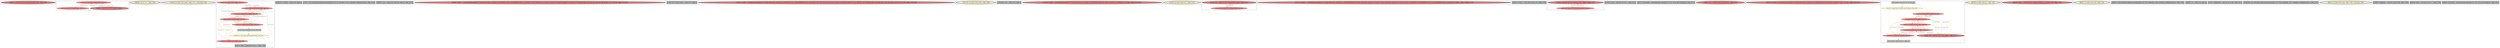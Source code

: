 
digraph G {





subgraph cluster33 {


node445 [penwidth=3.0,fontsize=20,fillcolor=lightcoral,label="[81/82]  call void @llvm.stackrestore(i8* %10), !dbg !1326",shape=ellipse,style=filled ]



}

subgraph cluster27 {


node430 [fillcolor=lightcoral,label="[91/94]  %11 = load i32, i32* %retval, align 4, !dbg !1326",shape=ellipse,style=filled ]
node428 [fillcolor=lightcoral,label="[92/93]  store i32 0, i32* %retval, align 4, !dbg !1325",shape=ellipse,style=filled ]
node429 [penwidth=3.0,fontsize=20,fillcolor=lightcoral,label="[90/95]  store i32 0, i32* %retval, align 4",shape=ellipse,style=filled ]

node429->node430 [style=solid,color=forestgreen,label="T|indep|Const",penwidth=1.0,fontcolor=forestgreen ]
node430->node429 [style=solid,color=firebrick3,label="A|indep|Const",penwidth=1.0,fontcolor=firebrick3 ]
node430->node428 [style=solid,color=firebrick3,label="A|indep|Const",penwidth=1.0,fontcolor=firebrick3 ]
node428->node430 [style=solid,color=forestgreen,label="T|indep|Const",penwidth=1.0,fontcolor=forestgreen ]


}

subgraph cluster28 {


node431 [penwidth=3.0,fontsize=20,fillcolor=lemonchiffon,label="[88/89]  ret i32 %11, !dbg !1326",shape=ellipse,style=filled ]



}

subgraph cluster26 {


node427 [penwidth=3.0,fontsize=20,fillcolor=lemonchiffon,label="[33/34]  br label %for.cond3, !dbg !1322, !llvm.loop !1323",shape=ellipse,style=filled ]



}

subgraph cluster29 {


node438 [fillcolor=lightcoral,label="[57/64]  %3 = load i32, i32* %i, align 4, !dbg !1293",shape=ellipse,style=filled ]
node433 [fillcolor=lemonchiffon,label="[52/69]  br i1 %cmp, label %for.body, label %for.end, !dbg !1289",shape=ellipse,style=filled ]
node434 [fillcolor=lightcoral,label="[55/56]  %4 = load i32, i32* %i, align 4, !dbg !1298",shape=ellipse,style=filled ]
node435 [fillcolor=lightcoral,label="[50/71]  %1 = load i32, i32* %i, align 4, !dbg !1286",shape=ellipse,style=filled ]
node432 [fillcolor=grey,label="[51/70]  %cmp = icmp ult i32 %1, 100, !dbg !1288",shape=rectangle,style=filled ]
node437 [penwidth=3.0,fontsize=20,fillcolor=grey,label="[48/73]  %inc = add nsw i32 %4, 1, !dbg !1298",shape=rectangle,style=filled ]
node440 [fillcolor=lightcoral,label="[49/72]  store i32 %inc, i32* %i, align 4, !dbg !1298",shape=ellipse,style=filled ]
node439 [fillcolor=lightcoral,label="[54/65]  store i32 1, i32* %i, align 4, !dbg !1284",shape=ellipse,style=filled ]
node436 [fillcolor=lightcoral,label="[53/66]  %2 = load i32, i32* %i, align 4, !dbg !1290",shape=ellipse,style=filled ]

node440->node435 [style=solid,color=forestgreen,label="T|indep|Const",penwidth=1.0,fontcolor=forestgreen ]
node435->node439 [style=solid,color=firebrick3,label="A|indep|Const",penwidth=1.0,fontcolor=firebrick3 ]
node439->node435 [style=solid,color=forestgreen,label="T|indep|Const",penwidth=1.0,fontcolor=forestgreen ]
node435->node432 [style=solid,color=black,label="",penwidth=0.5,fontcolor=black ]
node435->node440 [style=solid,color=firebrick3,label="A|indep|Const",penwidth=1.0,fontcolor=firebrick3 ]
node433->node440 [style=solid,color=gold,label="C",penwidth=1.0,fontcolor=gold ]
node439->node434 [style=solid,color=forestgreen,label="T|indep|Const",penwidth=1.0,fontcolor=forestgreen ]
node433->node435 [style=solid,color=gold,label="C",penwidth=1.0,fontcolor=gold ]
node434->node440 [style=solid,color=firebrick3,label="A|indep|Const",penwidth=1.0,fontcolor=firebrick3 ]
node438->node439 [style=solid,color=firebrick3,label="A|indep|Const",penwidth=1.0,fontcolor=firebrick3 ]
node440->node438 [style=solid,color=forestgreen,label="T|indep|Const",penwidth=1.0,fontcolor=forestgreen ]
node436->node440 [style=solid,color=firebrick3,label="A|indep|Const",penwidth=1.0,fontcolor=firebrick3 ]
node438->node440 [style=solid,color=firebrick3,label="A|indep|Const",penwidth=1.0,fontcolor=firebrick3 ]
node439->node438 [style=solid,color=forestgreen,label="T|indep|Const",penwidth=1.0,fontcolor=forestgreen ]
node433->node434 [style=solid,color=gold,label="C",penwidth=1.0,fontcolor=gold ]
node437->node440 [style=solid,color=black,label="",penwidth=0.5,fontcolor=black ]
node434->node437 [style=solid,color=black,label="",penwidth=0.5,fontcolor=black ]
node434->node439 [style=solid,color=firebrick3,label="A|indep|Const",penwidth=1.0,fontcolor=firebrick3 ]
node440->node434 [style=solid,color=forestgreen,label="T|indep|Const",penwidth=1.0,fontcolor=forestgreen ]
node433->node433 [style=solid,color=gold,label="C",penwidth=1.0,fontcolor=gold ]
node440->node436 [style=solid,color=forestgreen,label="T|indep|Const",penwidth=1.0,fontcolor=forestgreen ]
node433->node436 [style=solid,color=gold,label="C",penwidth=1.0,fontcolor=gold ]
node436->node439 [style=solid,color=firebrick3,label="A|indep|Const",penwidth=1.0,fontcolor=firebrick3 ]
node439->node436 [style=solid,color=forestgreen,label="T|indep|Const",penwidth=1.0,fontcolor=forestgreen ]
node432->node433 [style=solid,color=black,label="",penwidth=0.5,fontcolor=black ]
node433->node432 [style=solid,color=gold,label="C",penwidth=1.0,fontcolor=gold ]
node433->node437 [style=solid,color=gold,label="C",penwidth=1.0,fontcolor=gold ]
node433->node438 [style=solid,color=gold,label="C",penwidth=1.0,fontcolor=gold ]


}

subgraph cluster25 {


node426 [penwidth=3.0,fontsize=20,fillcolor=grey,label="[106/107]  %retval = alloca i32, align 4",shape=rectangle,style=filled ]



}

subgraph cluster24 {


node425 [penwidth=3.0,fontsize=20,fillcolor=grey,label="[76/77]  call void @llvm.dbg.declare(metadata i32* %i, metadata !1322, metadata !DIExpression()), !dbg !1324",shape=rectangle,style=filled ]



}

subgraph cluster22 {


node423 [penwidth=3.0,fontsize=20,fillcolor=grey,label="[98/99]  %vla = alloca i32, i64 100, align 16, !dbg !1276",shape=rectangle,style=filled ]



}

subgraph cluster20 {


node421 [penwidth=3.0,fontsize=20,fillcolor=lightcoral,label="[28/29]  %call7 = call dereferenceable(272) %class.std::basic_ostream* @_ZStlsISt11char_traitsIcEERSt13basic_ostreamIcT_ES5_PKc(%class.std::basic_ostream* dereferenceable(272) %call6, i8* getelementptr inbounds ([3 x i8], [3 x i8]* @.str.1, i32 0, i32 0)), !dbg !13151315",shape=ellipse,style=filled ]



}

subgraph cluster18 {


node419 [penwidth=3.0,fontsize=20,fillcolor=grey,label="[104/105]  %saved_stack = alloca i8*, align 8",shape=rectangle,style=filled ]



}

subgraph cluster34 {


node446 [penwidth=3.0,fontsize=20,fillcolor=lightcoral,label="[74/75]  %call1 = call dereferenceable(272) %class.std::basic_ostream* @_ZStlsISt11char_traitsIcEERSt13basic_ostreamIcT_ES5_PKc(%class.std::basic_ostream* dereferenceable(272) @_ZSt4cout, i8* getelementptr inbounds ([24 x i8], [24 x i8]* @.str, i32 0, i32 0)), !dbg !13021302",shape=ellipse,style=filled ]



}

subgraph cluster16 {


node417 [penwidth=3.0,fontsize=20,fillcolor=lemonchiffon,label="[102/103]  br label %for.cond3, !dbg !1306",shape=ellipse,style=filled ]



}

subgraph cluster17 {


node418 [penwidth=3.0,fontsize=20,fillcolor=grey,label="[100/101]  %i2 = alloca i32, align 4",shape=rectangle,style=filled ]



}

subgraph cluster4 {


node397 [penwidth=3.0,fontsize=20,fillcolor=lightcoral,label="[27/30]  %call6 = call dereferenceable(272) %class.std::basic_ostream* @_ZNSolsEi(%class.std::basic_ostream* @_ZSt4cout, i32 %add), !dbg !13141314",shape=ellipse,style=filled ]



}

subgraph cluster3 {


node396 [penwidth=3.0,fontsize=20,fillcolor=lemonchiffon,label="[25/26]  br label %for.inc12, !dbg !1320",shape=ellipse,style=filled ]



}

subgraph cluster2 {


node395 [penwidth=3.0,fontsize=20,fillcolor=lightcoral,label="[9/16]  %8 = load i32, i32* %arrayidx9, align 4, !dbg !1317",shape=ellipse,style=filled ]
node394 [fillcolor=lightcoral,label="[14/15]  store i32 %conv, i32* %arrayidx, align 4, !dbg !1296",shape=ellipse,style=filled ]

node394->node395 [style=solid,color=forestgreen,label="T|indep",penwidth=1.0,fontcolor=forestgreen ]
node395->node394 [style=solid,color=firebrick3,label="A|indep",penwidth=1.0,fontcolor=firebrick3 ]


}

subgraph cluster1 {


node393 [penwidth=3.0,fontsize=20,fillcolor=lightcoral,label="[11/12]  %call11 = call dereferenceable(272) %class.std::basic_ostream* @_ZNSolsEPFRSoS_E(%class.std::basic_ostream* %call10, %class.std::basic_ostream* (%class.std::basic_ostream*)* @_ZSt4endlIcSt11char_traitsIcEERSt13basic_ostreamIT_T0_ES6_), !dbg !1319bg !1319",shape=ellipse,style=filled ]



}

subgraph cluster12 {


node413 [penwidth=3.0,fontsize=20,fillcolor=grey,label="[41/42]  %conv = trunc i64 %call to i32, !dbg !1292",shape=rectangle,style=filled ]



}

subgraph cluster32 {


node444 [penwidth=3.0,fontsize=20,fillcolor=lightcoral,label="[79/84]  store i8* %0, i8** %saved_stack, align 8, !dbg !1276",shape=ellipse,style=filled ]
node443 [fillcolor=lightcoral,label="[80/83]  %10 = load i8*, i8** %saved_stack, align 8, !dbg !1326",shape=ellipse,style=filled ]

node443->node444 [style=solid,color=firebrick3,label="A|indep|Const",penwidth=1.0,fontcolor=firebrick3 ]
node444->node443 [style=solid,color=forestgreen,label="T|indep|Const",penwidth=1.0,fontcolor=forestgreen ]


}

subgraph cluster5 {


node398 [penwidth=3.0,fontsize=20,fillcolor=grey,label="[31/32]  %add = add nsw i32 %6, 1, !dbg !1313",shape=rectangle,style=filled ]



}

subgraph cluster0 {


node392 [penwidth=3.0,fontsize=20,fillcolor=grey,label="[8/17]  %arrayidx9 = getelementptr inbounds i32, i32* %vla, i64 %idxprom8, !dbg !1317",shape=rectangle,style=filled ]



}

subgraph cluster31 {


node442 [penwidth=3.0,fontsize=20,fillcolor=lightcoral,label="[78/85]  %0 = call i8* @llvm.stacksave(), !dbg !1276",shape=ellipse,style=filled ]



}

subgraph cluster30 {


node441 [penwidth=3.0,fontsize=20,fillcolor=lightcoral,label="[10/13]  %call10 = call dereferenceable(272) %class.std::basic_ostream* @_ZNSolsEi(%class.std::basic_ostream* %call7, i32 %8), !dbg !13181318",shape=ellipse,style=filled ]



}

subgraph cluster6 {


node407 [fillcolor=grey,label="[3/36]  %cmp4 = icmp ult i32 %5, 100, !dbg !1309",shape=rectangle,style=filled ]
node406 [fillcolor=lightcoral,label="[6/19]  %7 = load i32, i32* %i2, align 4, !dbg !1316",shape=ellipse,style=filled ]
node405 [penwidth=3.0,fontsize=20,fillcolor=lightcoral,label="[0/39]  %6 = load i32, i32* %i2, align 4, !dbg !1311",shape=ellipse,style=filled ]
node400 [fillcolor=lightcoral,label="[20/23]  %9 = load i32, i32* %i2, align 4, !dbg !1321",shape=ellipse,style=filled ]
node403 [fillcolor=lemonchiffon,label="[4/35]  br i1 %cmp4, label %for.body5, label %for.end14, !dbg !1310",shape=ellipse,style=filled ]
node399 [fillcolor=grey,label="[21/22]  %inc13 = add nsw i32 %9, 1, !dbg !1321",shape=rectangle,style=filled ]
node401 [fillcolor=lightcoral,label="[5/24]  store i32 %inc13, i32* %i2, align 4, !dbg !1321",shape=ellipse,style=filled ]
node402 [fillcolor=lightcoral,label="[1/38]  store i32 0, i32* %i2, align 4, !dbg !1305",shape=ellipse,style=filled ]
node404 [fillcolor=lightcoral,label="[2/37]  %5 = load i32, i32* %i2, align 4, !dbg !1307",shape=ellipse,style=filled ]

node403->node401 [style=solid,color=gold,label="C",penwidth=1.0,fontcolor=gold ]
node403->node400 [style=solid,color=gold,label="C",penwidth=1.0,fontcolor=gold ]
node402->node406 [style=solid,color=forestgreen,label="T|indep|Const",penwidth=1.0,fontcolor=forestgreen ]
node405->node402 [style=solid,color=firebrick3,label="A|indep|Const",penwidth=1.0,fontcolor=firebrick3 ]
node402->node404 [style=solid,color=forestgreen,label="T|indep|Const",penwidth=1.0,fontcolor=forestgreen ]
node403->node403 [style=solid,color=gold,label="C",penwidth=1.0,fontcolor=gold ]
node406->node401 [style=solid,color=firebrick3,label="A|indep|Const",penwidth=1.0,fontcolor=firebrick3 ]
node405->node401 [style=solid,color=firebrick3,label="A|indep|Const",penwidth=1.0,fontcolor=firebrick3 ]
node401->node406 [style=solid,color=forestgreen,label="T|indep|Const",penwidth=1.0,fontcolor=forestgreen ]
node404->node407 [style=solid,color=black,label="",penwidth=0.5,fontcolor=black ]
node403->node404 [style=solid,color=gold,label="C",penwidth=1.0,fontcolor=gold ]
node403->node407 [style=solid,color=gold,label="C",penwidth=1.0,fontcolor=gold ]
node400->node399 [style=solid,color=black,label="",penwidth=0.5,fontcolor=black ]
node403->node406 [style=solid,color=gold,label="C",penwidth=1.0,fontcolor=gold ]
node403->node405 [style=solid,color=gold,label="C",penwidth=1.0,fontcolor=gold ]
node401->node400 [style=solid,color=forestgreen,label="T|indep|Const",penwidth=1.0,fontcolor=forestgreen ]
node400->node401 [style=solid,color=firebrick3,label="A|indep|Const",penwidth=1.0,fontcolor=firebrick3 ]
node407->node403 [style=solid,color=black,label="",penwidth=0.5,fontcolor=black ]
node399->node401 [style=solid,color=black,label="",penwidth=0.5,fontcolor=black ]
node404->node401 [style=solid,color=firebrick3,label="A|indep|Const",penwidth=1.0,fontcolor=firebrick3 ]
node403->node399 [style=solid,color=gold,label="C",penwidth=1.0,fontcolor=gold ]
node401->node405 [style=solid,color=forestgreen,label="T|indep|Const",penwidth=1.0,fontcolor=forestgreen ]
node406->node402 [style=solid,color=firebrick3,label="A|indep|Const",penwidth=1.0,fontcolor=firebrick3 ]
node404->node402 [style=solid,color=firebrick3,label="A|indep|Const",penwidth=1.0,fontcolor=firebrick3 ]
node401->node404 [style=solid,color=forestgreen,label="T|indep|Const",penwidth=1.0,fontcolor=forestgreen ]
node400->node402 [style=solid,color=firebrick3,label="A|indep|Const",penwidth=1.0,fontcolor=firebrick3 ]
node402->node405 [style=solid,color=forestgreen,label="T|indep|Const",penwidth=1.0,fontcolor=forestgreen ]
node402->node400 [style=solid,color=forestgreen,label="T|indep|Const",penwidth=1.0,fontcolor=forestgreen ]


}

subgraph cluster14 {


node415 [penwidth=3.0,fontsize=20,fillcolor=lemonchiffon,label="[67/68]  br label %for.inc, !dbg !1297",shape=ellipse,style=filled ]



}

subgraph cluster7 {


node408 [penwidth=3.0,fontsize=20,fillcolor=lightcoral,label="[40/43]  %call = call i64 @_Z21compute_fibonacci_numi(i32 %2), !dbg !1292",shape=ellipse,style=filled ]



}

subgraph cluster23 {


node424 [penwidth=3.0,fontsize=20,fillcolor=lemonchiffon,label="[96/97]  br label %for.cond, !dbg !1285",shape=ellipse,style=filled ]



}

subgraph cluster8 {


node409 [penwidth=3.0,fontsize=20,fillcolor=grey,label="[44/45]  call void @llvm.dbg.declare(metadata i32* %i2, metadata !1343, metadata !DIExpression()), !dbg !1345",shape=rectangle,style=filled ]



}

subgraph cluster21 {


node422 [penwidth=3.0,fontsize=20,fillcolor=grey,label="[86/87]  %i = alloca i32, align 4",shape=rectangle,style=filled ]



}

subgraph cluster9 {


node410 [penwidth=3.0,fontsize=20,fillcolor=grey,label="[7/18]  %idxprom8 = sext i32 %7 to i64, !dbg !1317",shape=rectangle,style=filled ]



}

subgraph cluster19 {


node420 [penwidth=3.0,fontsize=20,fillcolor=grey,label="[108/109]  call void @llvm.dbg.declare(metadata i32* %vla, metadata !1317, metadata !DIExpression()), !dbg !1321",shape=rectangle,style=filled ]



}

subgraph cluster10 {


node411 [penwidth=3.0,fontsize=20,fillcolor=lemonchiffon,label="[46/47]  br label %for.cond, !dbg !1299, !llvm.loop !1300",shape=ellipse,style=filled ]



}

subgraph cluster11 {


node412 [penwidth=3.0,fontsize=20,fillcolor=grey,label="[59/62]  %idxprom = sext i32 %sub to i64, !dbg !1295",shape=rectangle,style=filled ]



}

subgraph cluster13 {


node414 [penwidth=3.0,fontsize=20,fillcolor=grey,label="[58/63]  %sub = sub nsw i32 %3, 1, !dbg !1294",shape=rectangle,style=filled ]



}

subgraph cluster15 {


node416 [penwidth=3.0,fontsize=20,fillcolor=grey,label="[60/61]  %arrayidx = getelementptr inbounds i32, i32* %vla, i64 %idxprom, !dbg !1295",shape=rectangle,style=filled ]



}

}
